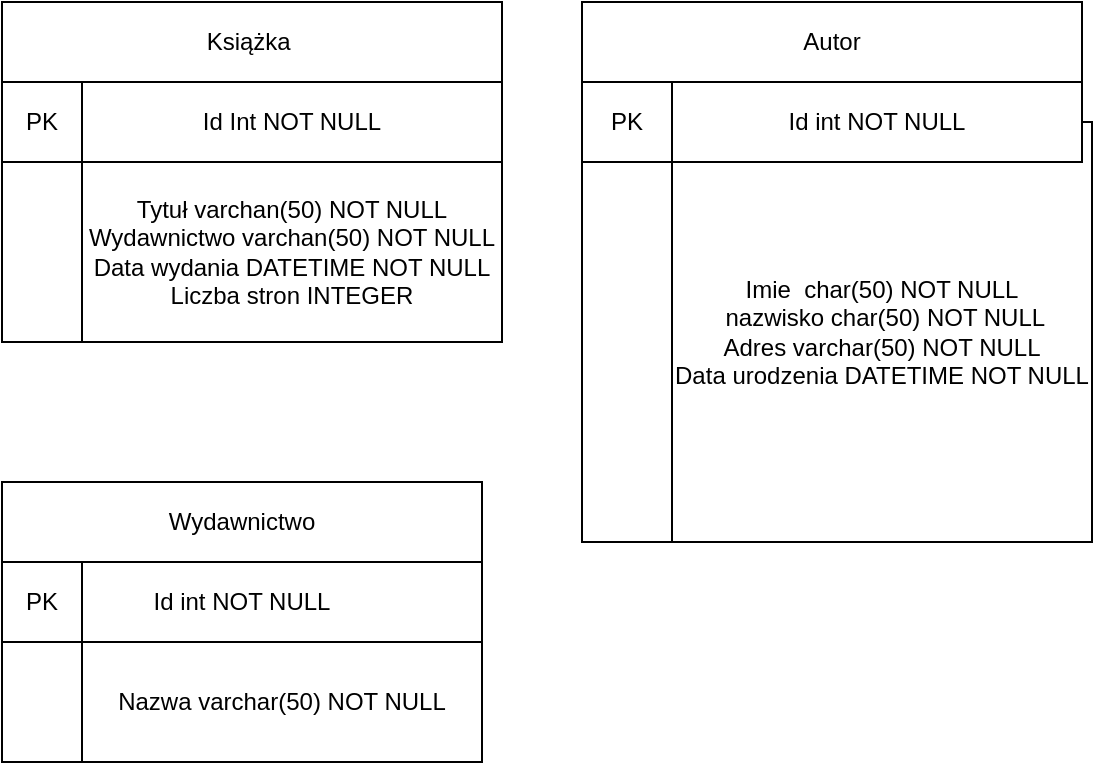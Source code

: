 <mxfile version="21.0.2" type="github"><diagram id="R2lEEEUBdFMjLlhIrx00" name="Page-1"><mxGraphModel dx="1650" dy="739" grid="1" gridSize="10" guides="1" tooltips="1" connect="1" arrows="1" fold="1" page="1" pageScale="1" pageWidth="850" pageHeight="1100" math="0" shadow="0" extFonts="Permanent Marker^https://fonts.googleapis.com/css?family=Permanent+Marker"><root><mxCell id="0"/><mxCell id="1" parent="0"/><mxCell id="sXddx6uAqS-T-0Sv74fl-3" value="Książka&amp;nbsp;" style="rounded=0;whiteSpace=wrap;html=1;" vertex="1" parent="1"><mxGeometry x="-840" y="40" width="250" height="40" as="geometry"/></mxCell><mxCell id="sXddx6uAqS-T-0Sv74fl-4" value="PK" style="rounded=0;whiteSpace=wrap;html=1;" vertex="1" parent="1"><mxGeometry x="-840" y="80" width="40" height="40" as="geometry"/></mxCell><mxCell id="sXddx6uAqS-T-0Sv74fl-5" value="Id Int NOT NULL" style="rounded=0;whiteSpace=wrap;html=1;" vertex="1" parent="1"><mxGeometry x="-800" y="80" width="210" height="40" as="geometry"/></mxCell><mxCell id="sXddx6uAqS-T-0Sv74fl-6" value="" style="rounded=0;whiteSpace=wrap;html=1;" vertex="1" parent="1"><mxGeometry x="-840" y="120" width="40" height="90" as="geometry"/></mxCell><mxCell id="sXddx6uAqS-T-0Sv74fl-7" value="Tytuł varchan(50) NOT NULL&lt;br&gt;&lt;div style=&quot;text-align: justify;&quot;&gt;&lt;span style=&quot;background-color: initial;&quot;&gt;Wydawnictwo varchan(50) NOT NULL&lt;/span&gt;&lt;/div&gt;Data wydania DATETIME NOT NULL&lt;br&gt;Liczba stron INTEGER" style="rounded=0;whiteSpace=wrap;html=1;verticalAlign=middle;" vertex="1" parent="1"><mxGeometry x="-800" y="120" width="210" height="90" as="geometry"/></mxCell><mxCell id="sXddx6uAqS-T-0Sv74fl-8" value="Imie&amp;nbsp; char(50) NOT NULL&lt;br&gt;&amp;nbsp;nazwisko char(50) NOT NULL&lt;br&gt;Adres varchar(50) NOT NULL&lt;br&gt;Data urodzenia DATETIME NOT NULL" style="whiteSpace=wrap;html=1;aspect=fixed;verticalAlign=middle;" vertex="1" parent="1"><mxGeometry x="-505" y="100" width="210" height="210" as="geometry"/></mxCell><mxCell id="sXddx6uAqS-T-0Sv74fl-9" value="" style="rounded=0;whiteSpace=wrap;html=1;" vertex="1" parent="1"><mxGeometry x="-550" y="40" width="45" height="270" as="geometry"/></mxCell><mxCell id="sXddx6uAqS-T-0Sv74fl-10" value="PK" style="rounded=0;whiteSpace=wrap;html=1;" vertex="1" parent="1"><mxGeometry x="-550" y="80" width="45" height="40" as="geometry"/></mxCell><mxCell id="sXddx6uAqS-T-0Sv74fl-11" value="Autor" style="rounded=0;whiteSpace=wrap;html=1;" vertex="1" parent="1"><mxGeometry x="-550" y="40" width="250" height="40" as="geometry"/></mxCell><mxCell id="sXddx6uAqS-T-0Sv74fl-13" value="Id int NOT NULL" style="rounded=0;whiteSpace=wrap;html=1;" vertex="1" parent="1"><mxGeometry x="-505" y="80" width="205" height="40" as="geometry"/></mxCell><mxCell id="sXddx6uAqS-T-0Sv74fl-14" value="Wydawnictwo" style="rounded=0;whiteSpace=wrap;html=1;" vertex="1" parent="1"><mxGeometry x="-840" y="280" width="240" height="40" as="geometry"/></mxCell><mxCell id="sXddx6uAqS-T-0Sv74fl-15" value="Id int NOT NULL" style="rounded=0;whiteSpace=wrap;html=1;" vertex="1" parent="1"><mxGeometry x="-840" y="320" width="240" height="40" as="geometry"/></mxCell><mxCell id="sXddx6uAqS-T-0Sv74fl-16" value="PK" style="whiteSpace=wrap;html=1;aspect=fixed;" vertex="1" parent="1"><mxGeometry x="-840" y="320" width="40" height="40" as="geometry"/></mxCell><mxCell id="sXddx6uAqS-T-0Sv74fl-19" value="Nazwa varchar(50) NOT NULL" style="rounded=0;whiteSpace=wrap;html=1;" vertex="1" parent="1"><mxGeometry x="-800" y="360" width="200" height="60" as="geometry"/></mxCell><mxCell id="sXddx6uAqS-T-0Sv74fl-20" value="" style="rounded=0;whiteSpace=wrap;html=1;" vertex="1" parent="1"><mxGeometry x="-840" y="360" width="40" height="60" as="geometry"/></mxCell></root></mxGraphModel></diagram></mxfile>